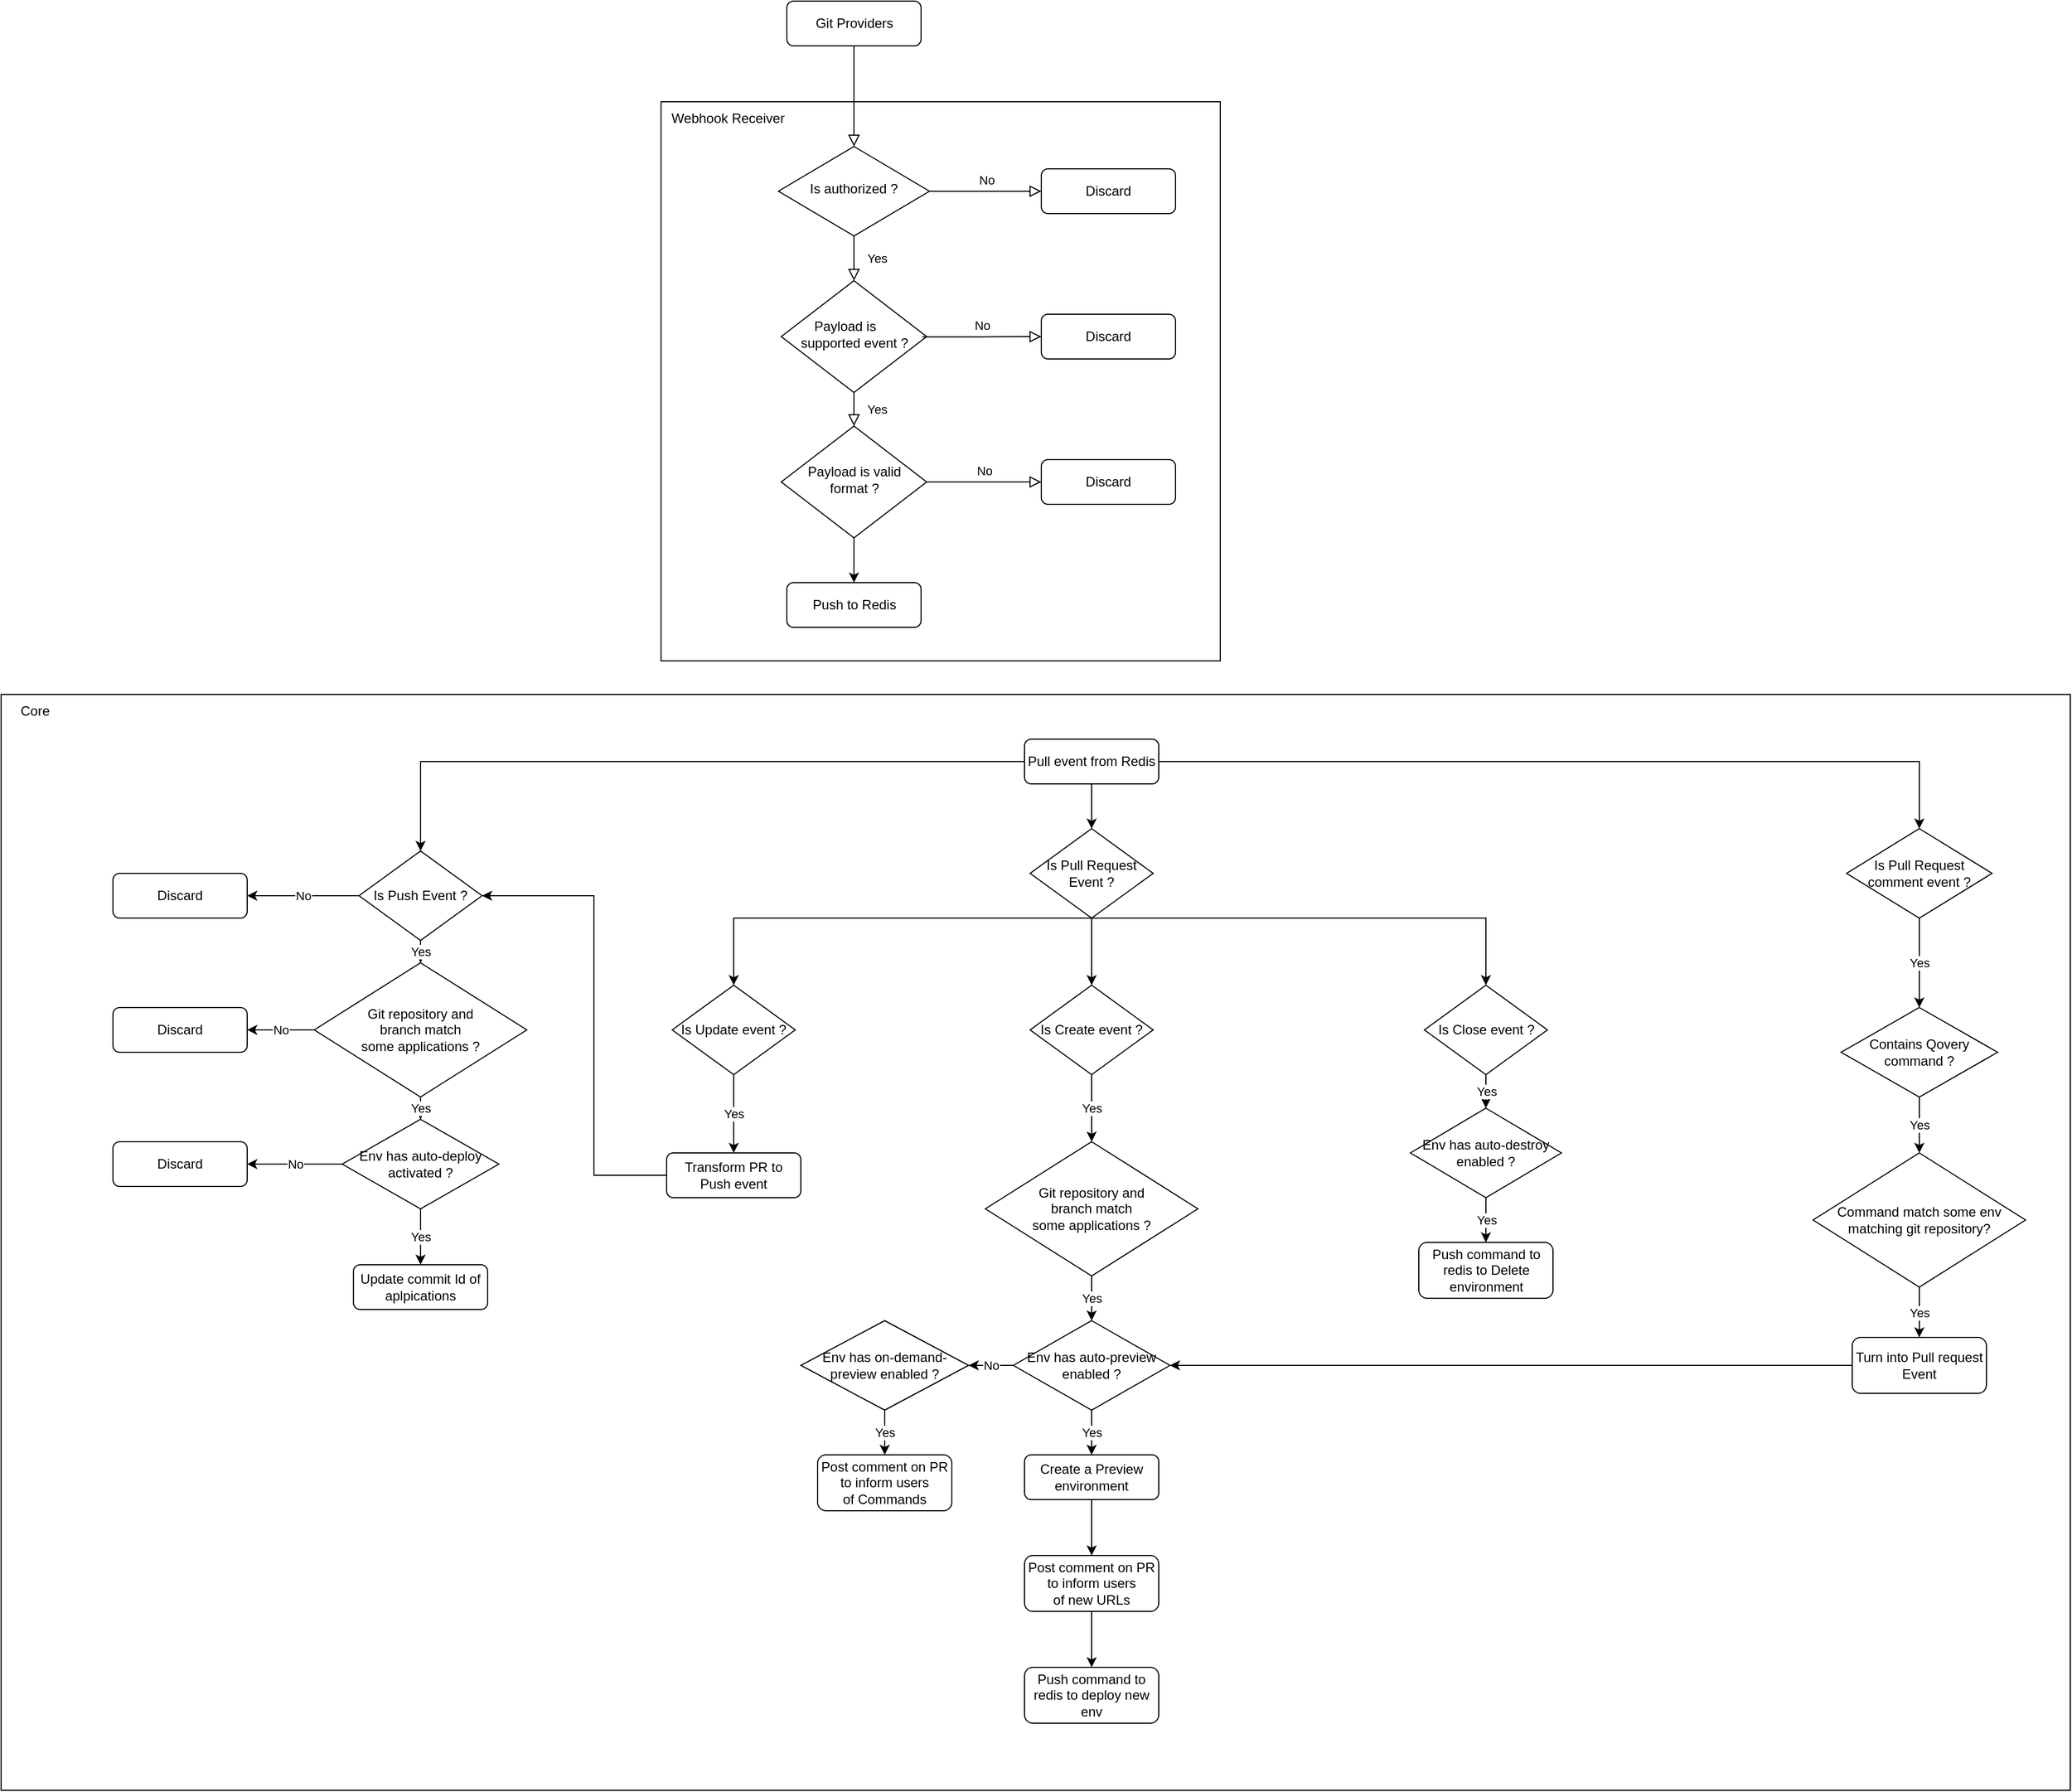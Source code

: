 <mxfile version="21.3.0" type="github">
  <diagram id="C5RBs43oDa-KdzZeNtuy" name="Page-1">
    <mxGraphModel dx="2165" dy="726" grid="1" gridSize="10" guides="1" tooltips="1" connect="1" arrows="1" fold="1" page="1" pageScale="1" pageWidth="827" pageHeight="1169" math="0" shadow="0">
      <root>
        <mxCell id="WIyWlLk6GJQsqaUBKTNV-0" />
        <mxCell id="WIyWlLk6GJQsqaUBKTNV-1" parent="WIyWlLk6GJQsqaUBKTNV-0" />
        <mxCell id="leTBzGV57b9p9-Zr7ypj-93" value="" style="rounded=0;whiteSpace=wrap;html=1;" vertex="1" parent="WIyWlLk6GJQsqaUBKTNV-1">
          <mxGeometry x="-550" y="660" width="1850" height="980" as="geometry" />
        </mxCell>
        <mxCell id="leTBzGV57b9p9-Zr7ypj-17" value="" style="whiteSpace=wrap;html=1;aspect=fixed;" vertex="1" parent="WIyWlLk6GJQsqaUBKTNV-1">
          <mxGeometry x="40" y="130" width="500" height="500" as="geometry" />
        </mxCell>
        <mxCell id="WIyWlLk6GJQsqaUBKTNV-2" value="" style="rounded=0;html=1;jettySize=auto;orthogonalLoop=1;fontSize=11;endArrow=block;endFill=0;endSize=8;strokeWidth=1;shadow=0;labelBackgroundColor=none;edgeStyle=orthogonalEdgeStyle;" parent="WIyWlLk6GJQsqaUBKTNV-1" source="WIyWlLk6GJQsqaUBKTNV-3" target="WIyWlLk6GJQsqaUBKTNV-6" edge="1">
          <mxGeometry relative="1" as="geometry" />
        </mxCell>
        <mxCell id="WIyWlLk6GJQsqaUBKTNV-3" value="Git Providers" style="rounded=1;whiteSpace=wrap;html=1;fontSize=12;glass=0;strokeWidth=1;shadow=0;" parent="WIyWlLk6GJQsqaUBKTNV-1" vertex="1">
          <mxGeometry x="152.5" y="40" width="120" height="40" as="geometry" />
        </mxCell>
        <mxCell id="WIyWlLk6GJQsqaUBKTNV-4" value="Yes" style="rounded=0;html=1;jettySize=auto;orthogonalLoop=1;fontSize=11;endArrow=block;endFill=0;endSize=8;strokeWidth=1;shadow=0;labelBackgroundColor=none;edgeStyle=orthogonalEdgeStyle;" parent="WIyWlLk6GJQsqaUBKTNV-1" source="WIyWlLk6GJQsqaUBKTNV-6" target="WIyWlLk6GJQsqaUBKTNV-10" edge="1">
          <mxGeometry y="20" relative="1" as="geometry">
            <mxPoint as="offset" />
          </mxGeometry>
        </mxCell>
        <mxCell id="WIyWlLk6GJQsqaUBKTNV-5" value="No" style="edgeStyle=orthogonalEdgeStyle;rounded=0;html=1;jettySize=auto;orthogonalLoop=1;fontSize=11;endArrow=block;endFill=0;endSize=8;strokeWidth=1;shadow=0;labelBackgroundColor=none;" parent="WIyWlLk6GJQsqaUBKTNV-1" source="WIyWlLk6GJQsqaUBKTNV-6" target="WIyWlLk6GJQsqaUBKTNV-7" edge="1">
          <mxGeometry x="0.007" y="10" relative="1" as="geometry">
            <mxPoint as="offset" />
          </mxGeometry>
        </mxCell>
        <mxCell id="WIyWlLk6GJQsqaUBKTNV-6" value="Is authorized ?" style="rhombus;whiteSpace=wrap;html=1;shadow=0;fontFamily=Helvetica;fontSize=12;align=center;strokeWidth=1;spacing=6;spacingTop=-4;" parent="WIyWlLk6GJQsqaUBKTNV-1" vertex="1">
          <mxGeometry x="145" y="170" width="135" height="80" as="geometry" />
        </mxCell>
        <mxCell id="WIyWlLk6GJQsqaUBKTNV-7" value="Discard" style="rounded=1;whiteSpace=wrap;html=1;fontSize=12;glass=0;strokeWidth=1;shadow=0;" parent="WIyWlLk6GJQsqaUBKTNV-1" vertex="1">
          <mxGeometry x="380" y="190" width="120" height="40" as="geometry" />
        </mxCell>
        <mxCell id="WIyWlLk6GJQsqaUBKTNV-10" value="Payload is&amp;nbsp;&amp;nbsp;&amp;nbsp;&amp;nbsp;&amp;nbsp; supported event ?" style="rhombus;whiteSpace=wrap;html=1;shadow=0;fontFamily=Helvetica;fontSize=12;align=center;strokeWidth=1;spacing=6;spacingTop=-4;" parent="WIyWlLk6GJQsqaUBKTNV-1" vertex="1">
          <mxGeometry x="147.5" y="290" width="130" height="100" as="geometry" />
        </mxCell>
        <mxCell id="leTBzGV57b9p9-Zr7ypj-0" value="Discard" style="rounded=1;whiteSpace=wrap;html=1;fontSize=12;glass=0;strokeWidth=1;shadow=0;" vertex="1" parent="WIyWlLk6GJQsqaUBKTNV-1">
          <mxGeometry x="380" y="320" width="120" height="40" as="geometry" />
        </mxCell>
        <mxCell id="leTBzGV57b9p9-Zr7ypj-15" value="" style="edgeStyle=orthogonalEdgeStyle;rounded=0;orthogonalLoop=1;jettySize=auto;html=1;" edge="1" parent="WIyWlLk6GJQsqaUBKTNV-1" source="leTBzGV57b9p9-Zr7ypj-5" target="leTBzGV57b9p9-Zr7ypj-14">
          <mxGeometry relative="1" as="geometry" />
        </mxCell>
        <mxCell id="leTBzGV57b9p9-Zr7ypj-5" value="Payload is valid&lt;br&gt; format ?" style="rhombus;whiteSpace=wrap;html=1;shadow=0;fontFamily=Helvetica;fontSize=12;align=center;strokeWidth=1;spacing=6;spacingTop=-4;" vertex="1" parent="WIyWlLk6GJQsqaUBKTNV-1">
          <mxGeometry x="147.5" y="420" width="130" height="100" as="geometry" />
        </mxCell>
        <mxCell id="leTBzGV57b9p9-Zr7ypj-6" value="Discard" style="rounded=1;whiteSpace=wrap;html=1;fontSize=12;glass=0;strokeWidth=1;shadow=0;" vertex="1" parent="WIyWlLk6GJQsqaUBKTNV-1">
          <mxGeometry x="380" y="450" width="120" height="40" as="geometry" />
        </mxCell>
        <mxCell id="leTBzGV57b9p9-Zr7ypj-9" value="No" style="edgeStyle=orthogonalEdgeStyle;rounded=0;html=1;jettySize=auto;orthogonalLoop=1;fontSize=11;endArrow=block;endFill=0;endSize=8;strokeWidth=1;shadow=0;labelBackgroundColor=none;entryX=0;entryY=0.5;entryDx=0;entryDy=0;exitX=0.97;exitY=0.502;exitDx=0;exitDy=0;exitPerimeter=0;" edge="1" parent="WIyWlLk6GJQsqaUBKTNV-1" source="WIyWlLk6GJQsqaUBKTNV-10" target="leTBzGV57b9p9-Zr7ypj-0">
          <mxGeometry x="0.007" y="10" relative="1" as="geometry">
            <mxPoint as="offset" />
            <mxPoint x="280" y="340" as="sourcePoint" />
            <mxPoint x="390" y="220" as="targetPoint" />
          </mxGeometry>
        </mxCell>
        <mxCell id="leTBzGV57b9p9-Zr7ypj-10" value="No" style="edgeStyle=orthogonalEdgeStyle;rounded=0;html=1;jettySize=auto;orthogonalLoop=1;fontSize=11;endArrow=block;endFill=0;endSize=8;strokeWidth=1;shadow=0;labelBackgroundColor=none;entryX=0;entryY=0.5;entryDx=0;entryDy=0;exitX=1;exitY=0.5;exitDx=0;exitDy=0;" edge="1" parent="WIyWlLk6GJQsqaUBKTNV-1" source="leTBzGV57b9p9-Zr7ypj-5" target="leTBzGV57b9p9-Zr7ypj-6">
          <mxGeometry x="0.007" y="10" relative="1" as="geometry">
            <mxPoint as="offset" />
            <mxPoint x="300" y="230" as="sourcePoint" />
            <mxPoint x="400" y="230" as="targetPoint" />
          </mxGeometry>
        </mxCell>
        <mxCell id="leTBzGV57b9p9-Zr7ypj-12" value="Yes" style="rounded=0;html=1;jettySize=auto;orthogonalLoop=1;fontSize=11;endArrow=block;endFill=0;endSize=8;strokeWidth=1;shadow=0;labelBackgroundColor=none;edgeStyle=orthogonalEdgeStyle;exitX=0.5;exitY=1;exitDx=0;exitDy=0;entryX=0.5;entryY=0;entryDx=0;entryDy=0;" edge="1" parent="WIyWlLk6GJQsqaUBKTNV-1" source="WIyWlLk6GJQsqaUBKTNV-10" target="leTBzGV57b9p9-Zr7ypj-5">
          <mxGeometry y="20" relative="1" as="geometry">
            <mxPoint as="offset" />
            <mxPoint x="223" y="260" as="sourcePoint" />
            <mxPoint x="223" y="300" as="targetPoint" />
          </mxGeometry>
        </mxCell>
        <mxCell id="leTBzGV57b9p9-Zr7ypj-14" value="Push to Redis" style="rounded=1;whiteSpace=wrap;html=1;fontSize=12;glass=0;strokeWidth=1;shadow=0;" vertex="1" parent="WIyWlLk6GJQsqaUBKTNV-1">
          <mxGeometry x="152.5" y="560" width="120" height="40" as="geometry" />
        </mxCell>
        <mxCell id="leTBzGV57b9p9-Zr7ypj-18" value="Webhook Receiver" style="text;strokeColor=none;align=center;fillColor=none;html=1;verticalAlign=middle;whiteSpace=wrap;rounded=0;" vertex="1" parent="WIyWlLk6GJQsqaUBKTNV-1">
          <mxGeometry x="40" y="130" width="120" height="30" as="geometry" />
        </mxCell>
        <mxCell id="leTBzGV57b9p9-Zr7ypj-23" value="" style="edgeStyle=orthogonalEdgeStyle;rounded=0;orthogonalLoop=1;jettySize=auto;html=1;" edge="1" parent="WIyWlLk6GJQsqaUBKTNV-1" source="leTBzGV57b9p9-Zr7ypj-19" target="leTBzGV57b9p9-Zr7ypj-20">
          <mxGeometry relative="1" as="geometry" />
        </mxCell>
        <mxCell id="leTBzGV57b9p9-Zr7ypj-46" value="" style="edgeStyle=orthogonalEdgeStyle;rounded=0;orthogonalLoop=1;jettySize=auto;html=1;" edge="1" parent="WIyWlLk6GJQsqaUBKTNV-1" source="leTBzGV57b9p9-Zr7ypj-19" target="leTBzGV57b9p9-Zr7ypj-21">
          <mxGeometry relative="1" as="geometry" />
        </mxCell>
        <mxCell id="leTBzGV57b9p9-Zr7ypj-83" style="edgeStyle=orthogonalEdgeStyle;rounded=0;orthogonalLoop=1;jettySize=auto;html=1;exitX=1;exitY=0.5;exitDx=0;exitDy=0;entryX=0.5;entryY=0;entryDx=0;entryDy=0;" edge="1" parent="WIyWlLk6GJQsqaUBKTNV-1" source="leTBzGV57b9p9-Zr7ypj-19" target="leTBzGV57b9p9-Zr7ypj-22">
          <mxGeometry relative="1" as="geometry" />
        </mxCell>
        <mxCell id="leTBzGV57b9p9-Zr7ypj-19" value="Pull event from Redis" style="rounded=1;whiteSpace=wrap;html=1;fontSize=12;glass=0;strokeWidth=1;shadow=0;" vertex="1" parent="WIyWlLk6GJQsqaUBKTNV-1">
          <mxGeometry x="365" y="700" width="120" height="40" as="geometry" />
        </mxCell>
        <mxCell id="leTBzGV57b9p9-Zr7ypj-36" value="No" style="edgeStyle=orthogonalEdgeStyle;rounded=0;orthogonalLoop=1;jettySize=auto;html=1;" edge="1" parent="WIyWlLk6GJQsqaUBKTNV-1" source="leTBzGV57b9p9-Zr7ypj-20" target="leTBzGV57b9p9-Zr7ypj-35">
          <mxGeometry relative="1" as="geometry" />
        </mxCell>
        <mxCell id="leTBzGV57b9p9-Zr7ypj-40" value="Yes" style="edgeStyle=orthogonalEdgeStyle;rounded=0;orthogonalLoop=1;jettySize=auto;html=1;" edge="1" parent="WIyWlLk6GJQsqaUBKTNV-1" source="leTBzGV57b9p9-Zr7ypj-20" target="leTBzGV57b9p9-Zr7ypj-39">
          <mxGeometry relative="1" as="geometry" />
        </mxCell>
        <mxCell id="leTBzGV57b9p9-Zr7ypj-20" value="Is Push Event ?" style="rhombus;whiteSpace=wrap;html=1;" vertex="1" parent="WIyWlLk6GJQsqaUBKTNV-1">
          <mxGeometry x="-230" y="800" width="110" height="80" as="geometry" />
        </mxCell>
        <mxCell id="leTBzGV57b9p9-Zr7ypj-48" value="" style="edgeStyle=orthogonalEdgeStyle;rounded=0;orthogonalLoop=1;jettySize=auto;html=1;" edge="1" parent="WIyWlLk6GJQsqaUBKTNV-1" source="leTBzGV57b9p9-Zr7ypj-21" target="leTBzGV57b9p9-Zr7ypj-47">
          <mxGeometry relative="1" as="geometry">
            <Array as="points">
              <mxPoint x="105" y="860" />
            </Array>
          </mxGeometry>
        </mxCell>
        <mxCell id="leTBzGV57b9p9-Zr7ypj-50" style="edgeStyle=orthogonalEdgeStyle;rounded=0;orthogonalLoop=1;jettySize=auto;html=1;exitX=0.5;exitY=1;exitDx=0;exitDy=0;entryX=0.5;entryY=0;entryDx=0;entryDy=0;" edge="1" parent="WIyWlLk6GJQsqaUBKTNV-1" source="leTBzGV57b9p9-Zr7ypj-21" target="leTBzGV57b9p9-Zr7ypj-49">
          <mxGeometry relative="1" as="geometry" />
        </mxCell>
        <mxCell id="leTBzGV57b9p9-Zr7ypj-52" style="edgeStyle=orthogonalEdgeStyle;rounded=0;orthogonalLoop=1;jettySize=auto;html=1;exitX=0.5;exitY=1;exitDx=0;exitDy=0;entryX=0.5;entryY=0;entryDx=0;entryDy=0;" edge="1" parent="WIyWlLk6GJQsqaUBKTNV-1" source="leTBzGV57b9p9-Zr7ypj-21" target="leTBzGV57b9p9-Zr7ypj-51">
          <mxGeometry relative="1" as="geometry">
            <Array as="points">
              <mxPoint x="777" y="860" />
            </Array>
          </mxGeometry>
        </mxCell>
        <mxCell id="leTBzGV57b9p9-Zr7ypj-21" value="&lt;div&gt;Is Pull Request Event ?&lt;/div&gt;" style="rhombus;whiteSpace=wrap;html=1;" vertex="1" parent="WIyWlLk6GJQsqaUBKTNV-1">
          <mxGeometry x="370" y="780" width="110" height="80" as="geometry" />
        </mxCell>
        <mxCell id="leTBzGV57b9p9-Zr7ypj-86" value="Yes" style="edgeStyle=orthogonalEdgeStyle;rounded=0;orthogonalLoop=1;jettySize=auto;html=1;" edge="1" parent="WIyWlLk6GJQsqaUBKTNV-1" source="leTBzGV57b9p9-Zr7ypj-22" target="leTBzGV57b9p9-Zr7ypj-85">
          <mxGeometry relative="1" as="geometry" />
        </mxCell>
        <mxCell id="leTBzGV57b9p9-Zr7ypj-22" value="Is Pull Request comment event ?" style="rhombus;whiteSpace=wrap;html=1;" vertex="1" parent="WIyWlLk6GJQsqaUBKTNV-1">
          <mxGeometry x="1100" y="780" width="130" height="80" as="geometry" />
        </mxCell>
        <mxCell id="leTBzGV57b9p9-Zr7ypj-30" value="Yes" style="edgeStyle=orthogonalEdgeStyle;rounded=0;orthogonalLoop=1;jettySize=auto;html=1;" edge="1" parent="WIyWlLk6GJQsqaUBKTNV-1" source="leTBzGV57b9p9-Zr7ypj-25" target="leTBzGV57b9p9-Zr7ypj-29">
          <mxGeometry relative="1" as="geometry" />
        </mxCell>
        <mxCell id="leTBzGV57b9p9-Zr7ypj-38" value="No" style="edgeStyle=orthogonalEdgeStyle;rounded=0;orthogonalLoop=1;jettySize=auto;html=1;" edge="1" parent="WIyWlLk6GJQsqaUBKTNV-1" source="leTBzGV57b9p9-Zr7ypj-25" target="leTBzGV57b9p9-Zr7ypj-37">
          <mxGeometry relative="1" as="geometry" />
        </mxCell>
        <mxCell id="leTBzGV57b9p9-Zr7ypj-25" value="Env has auto-deploy&lt;br&gt; activated ?" style="rhombus;whiteSpace=wrap;html=1;" vertex="1" parent="WIyWlLk6GJQsqaUBKTNV-1">
          <mxGeometry x="-245" y="1040" width="140" height="80" as="geometry" />
        </mxCell>
        <mxCell id="leTBzGV57b9p9-Zr7ypj-29" value="Update commit Id of aplpications" style="rounded=1;whiteSpace=wrap;html=1;fontSize=12;glass=0;strokeWidth=1;shadow=0;" vertex="1" parent="WIyWlLk6GJQsqaUBKTNV-1">
          <mxGeometry x="-235" y="1170" width="120" height="40" as="geometry" />
        </mxCell>
        <mxCell id="leTBzGV57b9p9-Zr7ypj-35" value="Discard" style="rounded=1;whiteSpace=wrap;html=1;fontSize=12;glass=0;strokeWidth=1;shadow=0;" vertex="1" parent="WIyWlLk6GJQsqaUBKTNV-1">
          <mxGeometry x="-450" y="820" width="120" height="40" as="geometry" />
        </mxCell>
        <mxCell id="leTBzGV57b9p9-Zr7ypj-37" value="Discard" style="rounded=1;whiteSpace=wrap;html=1;fontSize=12;glass=0;strokeWidth=1;shadow=0;" vertex="1" parent="WIyWlLk6GJQsqaUBKTNV-1">
          <mxGeometry x="-450" y="1060" width="120" height="40" as="geometry" />
        </mxCell>
        <mxCell id="leTBzGV57b9p9-Zr7ypj-42" value="Yes" style="edgeStyle=orthogonalEdgeStyle;rounded=0;orthogonalLoop=1;jettySize=auto;html=1;" edge="1" parent="WIyWlLk6GJQsqaUBKTNV-1" source="leTBzGV57b9p9-Zr7ypj-39" target="leTBzGV57b9p9-Zr7ypj-25">
          <mxGeometry relative="1" as="geometry" />
        </mxCell>
        <mxCell id="leTBzGV57b9p9-Zr7ypj-45" value="No" style="edgeStyle=orthogonalEdgeStyle;rounded=0;orthogonalLoop=1;jettySize=auto;html=1;" edge="1" parent="WIyWlLk6GJQsqaUBKTNV-1" source="leTBzGV57b9p9-Zr7ypj-39" target="leTBzGV57b9p9-Zr7ypj-44">
          <mxGeometry relative="1" as="geometry" />
        </mxCell>
        <mxCell id="leTBzGV57b9p9-Zr7ypj-39" value="&lt;div&gt;Git repository and &lt;br&gt;branch match &lt;br&gt;some applications ?&lt;br&gt;&lt;/div&gt;" style="rhombus;whiteSpace=wrap;html=1;" vertex="1" parent="WIyWlLk6GJQsqaUBKTNV-1">
          <mxGeometry x="-270" y="900" width="190" height="120" as="geometry" />
        </mxCell>
        <mxCell id="leTBzGV57b9p9-Zr7ypj-44" value="Discard" style="rounded=1;whiteSpace=wrap;html=1;fontSize=12;glass=0;strokeWidth=1;shadow=0;" vertex="1" parent="WIyWlLk6GJQsqaUBKTNV-1">
          <mxGeometry x="-450" y="940" width="120" height="40" as="geometry" />
        </mxCell>
        <mxCell id="leTBzGV57b9p9-Zr7ypj-57" value="Yes" style="edgeStyle=orthogonalEdgeStyle;rounded=0;orthogonalLoop=1;jettySize=auto;html=1;" edge="1" parent="WIyWlLk6GJQsqaUBKTNV-1" source="leTBzGV57b9p9-Zr7ypj-47" target="leTBzGV57b9p9-Zr7ypj-56">
          <mxGeometry relative="1" as="geometry" />
        </mxCell>
        <mxCell id="leTBzGV57b9p9-Zr7ypj-47" value="&lt;div&gt;Is Update event ? &lt;br&gt;&lt;/div&gt;" style="rhombus;whiteSpace=wrap;html=1;" vertex="1" parent="WIyWlLk6GJQsqaUBKTNV-1">
          <mxGeometry x="50" y="920" width="110" height="80" as="geometry" />
        </mxCell>
        <mxCell id="leTBzGV57b9p9-Zr7ypj-60" value="Yes" style="edgeStyle=orthogonalEdgeStyle;rounded=0;orthogonalLoop=1;jettySize=auto;html=1;entryX=0.5;entryY=0;entryDx=0;entryDy=0;" edge="1" parent="WIyWlLk6GJQsqaUBKTNV-1" source="leTBzGV57b9p9-Zr7ypj-49" target="leTBzGV57b9p9-Zr7ypj-61">
          <mxGeometry relative="1" as="geometry">
            <mxPoint x="430" y="1080" as="targetPoint" />
          </mxGeometry>
        </mxCell>
        <mxCell id="leTBzGV57b9p9-Zr7ypj-49" value="&lt;div&gt;Is Create event ? &lt;br&gt;&lt;/div&gt;" style="rhombus;whiteSpace=wrap;html=1;" vertex="1" parent="WIyWlLk6GJQsqaUBKTNV-1">
          <mxGeometry x="370" y="920" width="110" height="80" as="geometry" />
        </mxCell>
        <mxCell id="leTBzGV57b9p9-Zr7ypj-75" value="Yes" style="edgeStyle=orthogonalEdgeStyle;rounded=0;orthogonalLoop=1;jettySize=auto;html=1;" edge="1" parent="WIyWlLk6GJQsqaUBKTNV-1" source="leTBzGV57b9p9-Zr7ypj-51" target="leTBzGV57b9p9-Zr7ypj-74">
          <mxGeometry relative="1" as="geometry" />
        </mxCell>
        <mxCell id="leTBzGV57b9p9-Zr7ypj-51" value="&lt;div&gt;Is Close event ? &lt;br&gt;&lt;/div&gt;" style="rhombus;whiteSpace=wrap;html=1;" vertex="1" parent="WIyWlLk6GJQsqaUBKTNV-1">
          <mxGeometry x="722.5" y="920" width="110" height="80" as="geometry" />
        </mxCell>
        <mxCell id="leTBzGV57b9p9-Zr7ypj-58" style="edgeStyle=orthogonalEdgeStyle;rounded=0;orthogonalLoop=1;jettySize=auto;html=1;exitX=0;exitY=0.5;exitDx=0;exitDy=0;entryX=1;entryY=0.5;entryDx=0;entryDy=0;" edge="1" parent="WIyWlLk6GJQsqaUBKTNV-1" source="leTBzGV57b9p9-Zr7ypj-56" target="leTBzGV57b9p9-Zr7ypj-20">
          <mxGeometry relative="1" as="geometry">
            <Array as="points">
              <mxPoint x="-20" y="1090" />
              <mxPoint x="-20" y="840" />
            </Array>
          </mxGeometry>
        </mxCell>
        <mxCell id="leTBzGV57b9p9-Zr7ypj-56" value="Transform PR to Push event" style="rounded=1;whiteSpace=wrap;html=1;fontSize=12;glass=0;strokeWidth=1;shadow=0;" vertex="1" parent="WIyWlLk6GJQsqaUBKTNV-1">
          <mxGeometry x="45" y="1070" width="120" height="40" as="geometry" />
        </mxCell>
        <mxCell id="leTBzGV57b9p9-Zr7ypj-63" value="Yes" style="edgeStyle=orthogonalEdgeStyle;rounded=0;orthogonalLoop=1;jettySize=auto;html=1;" edge="1" parent="WIyWlLk6GJQsqaUBKTNV-1" source="leTBzGV57b9p9-Zr7ypj-61" target="leTBzGV57b9p9-Zr7ypj-62">
          <mxGeometry relative="1" as="geometry" />
        </mxCell>
        <mxCell id="leTBzGV57b9p9-Zr7ypj-61" value="&lt;div&gt;Git repository and &lt;br&gt;branch match &lt;br&gt;some applications ?&lt;br&gt;&lt;/div&gt;" style="rhombus;whiteSpace=wrap;html=1;" vertex="1" parent="WIyWlLk6GJQsqaUBKTNV-1">
          <mxGeometry x="330" y="1060" width="190" height="120" as="geometry" />
        </mxCell>
        <mxCell id="leTBzGV57b9p9-Zr7ypj-65" value="Yes" style="edgeStyle=orthogonalEdgeStyle;rounded=0;orthogonalLoop=1;jettySize=auto;html=1;" edge="1" parent="WIyWlLk6GJQsqaUBKTNV-1" source="leTBzGV57b9p9-Zr7ypj-62" target="leTBzGV57b9p9-Zr7ypj-64">
          <mxGeometry relative="1" as="geometry" />
        </mxCell>
        <mxCell id="leTBzGV57b9p9-Zr7ypj-69" value="No" style="edgeStyle=orthogonalEdgeStyle;rounded=0;orthogonalLoop=1;jettySize=auto;html=1;" edge="1" parent="WIyWlLk6GJQsqaUBKTNV-1" source="leTBzGV57b9p9-Zr7ypj-62" target="leTBzGV57b9p9-Zr7ypj-68">
          <mxGeometry relative="1" as="geometry" />
        </mxCell>
        <mxCell id="leTBzGV57b9p9-Zr7ypj-62" value="Env has auto-preview enabled ?" style="rhombus;whiteSpace=wrap;html=1;" vertex="1" parent="WIyWlLk6GJQsqaUBKTNV-1">
          <mxGeometry x="355" y="1220" width="140" height="80" as="geometry" />
        </mxCell>
        <mxCell id="leTBzGV57b9p9-Zr7ypj-67" value="" style="edgeStyle=orthogonalEdgeStyle;rounded=0;orthogonalLoop=1;jettySize=auto;html=1;" edge="1" parent="WIyWlLk6GJQsqaUBKTNV-1" source="leTBzGV57b9p9-Zr7ypj-64" target="leTBzGV57b9p9-Zr7ypj-66">
          <mxGeometry relative="1" as="geometry" />
        </mxCell>
        <mxCell id="leTBzGV57b9p9-Zr7ypj-64" value="Create a Preview environment" style="rounded=1;whiteSpace=wrap;html=1;fontSize=12;glass=0;strokeWidth=1;shadow=0;" vertex="1" parent="WIyWlLk6GJQsqaUBKTNV-1">
          <mxGeometry x="365" y="1340" width="120" height="40" as="geometry" />
        </mxCell>
        <mxCell id="leTBzGV57b9p9-Zr7ypj-81" value="" style="edgeStyle=orthogonalEdgeStyle;rounded=0;orthogonalLoop=1;jettySize=auto;html=1;" edge="1" parent="WIyWlLk6GJQsqaUBKTNV-1" source="leTBzGV57b9p9-Zr7ypj-66" target="leTBzGV57b9p9-Zr7ypj-80">
          <mxGeometry relative="1" as="geometry" />
        </mxCell>
        <mxCell id="leTBzGV57b9p9-Zr7ypj-66" value="Post comment on PR to inform users&lt;br&gt;of new URLs" style="rounded=1;whiteSpace=wrap;html=1;fontSize=12;glass=0;strokeWidth=1;shadow=0;" vertex="1" parent="WIyWlLk6GJQsqaUBKTNV-1">
          <mxGeometry x="365" y="1430" width="120" height="50" as="geometry" />
        </mxCell>
        <mxCell id="leTBzGV57b9p9-Zr7ypj-71" value="Yes" style="edgeStyle=orthogonalEdgeStyle;rounded=0;orthogonalLoop=1;jettySize=auto;html=1;" edge="1" parent="WIyWlLk6GJQsqaUBKTNV-1" source="leTBzGV57b9p9-Zr7ypj-68" target="leTBzGV57b9p9-Zr7ypj-70">
          <mxGeometry relative="1" as="geometry" />
        </mxCell>
        <mxCell id="leTBzGV57b9p9-Zr7ypj-68" value="Env has on-demand-preview enabled ?" style="rhombus;whiteSpace=wrap;html=1;" vertex="1" parent="WIyWlLk6GJQsqaUBKTNV-1">
          <mxGeometry x="165" y="1220" width="150" height="80" as="geometry" />
        </mxCell>
        <mxCell id="leTBzGV57b9p9-Zr7ypj-70" value="Post comment on PR to inform users&lt;br&gt;of Commands" style="rounded=1;whiteSpace=wrap;html=1;fontSize=12;glass=0;strokeWidth=1;shadow=0;" vertex="1" parent="WIyWlLk6GJQsqaUBKTNV-1">
          <mxGeometry x="180" y="1340" width="120" height="50" as="geometry" />
        </mxCell>
        <mxCell id="leTBzGV57b9p9-Zr7ypj-72" value="Push command to redis to Delete environment" style="rounded=1;whiteSpace=wrap;html=1;fontSize=12;glass=0;strokeWidth=1;shadow=0;" vertex="1" parent="WIyWlLk6GJQsqaUBKTNV-1">
          <mxGeometry x="717.5" y="1150" width="120" height="50" as="geometry" />
        </mxCell>
        <mxCell id="leTBzGV57b9p9-Zr7ypj-82" value="Yes" style="edgeStyle=orthogonalEdgeStyle;rounded=0;orthogonalLoop=1;jettySize=auto;html=1;" edge="1" parent="WIyWlLk6GJQsqaUBKTNV-1" source="leTBzGV57b9p9-Zr7ypj-74" target="leTBzGV57b9p9-Zr7ypj-72">
          <mxGeometry relative="1" as="geometry" />
        </mxCell>
        <mxCell id="leTBzGV57b9p9-Zr7ypj-74" value="Env has auto-destroy enabled ?" style="rhombus;whiteSpace=wrap;html=1;" vertex="1" parent="WIyWlLk6GJQsqaUBKTNV-1">
          <mxGeometry x="710" y="1030" width="135" height="80" as="geometry" />
        </mxCell>
        <mxCell id="leTBzGV57b9p9-Zr7ypj-80" value="Push command to redis to deploy new env" style="rounded=1;whiteSpace=wrap;html=1;fontSize=12;glass=0;strokeWidth=1;shadow=0;" vertex="1" parent="WIyWlLk6GJQsqaUBKTNV-1">
          <mxGeometry x="365" y="1530" width="120" height="50" as="geometry" />
        </mxCell>
        <mxCell id="leTBzGV57b9p9-Zr7ypj-89" value="Yes" style="edgeStyle=orthogonalEdgeStyle;rounded=0;orthogonalLoop=1;jettySize=auto;html=1;" edge="1" parent="WIyWlLk6GJQsqaUBKTNV-1" source="leTBzGV57b9p9-Zr7ypj-84" target="leTBzGV57b9p9-Zr7ypj-88">
          <mxGeometry relative="1" as="geometry" />
        </mxCell>
        <mxCell id="leTBzGV57b9p9-Zr7ypj-84" value="&lt;div&gt;Command match some env matching git repository?&lt;br&gt;&lt;/div&gt;" style="rhombus;whiteSpace=wrap;html=1;" vertex="1" parent="WIyWlLk6GJQsqaUBKTNV-1">
          <mxGeometry x="1070" y="1070" width="190" height="120" as="geometry" />
        </mxCell>
        <mxCell id="leTBzGV57b9p9-Zr7ypj-87" value="Yes" style="edgeStyle=orthogonalEdgeStyle;rounded=0;orthogonalLoop=1;jettySize=auto;html=1;" edge="1" parent="WIyWlLk6GJQsqaUBKTNV-1" source="leTBzGV57b9p9-Zr7ypj-85" target="leTBzGV57b9p9-Zr7ypj-84">
          <mxGeometry relative="1" as="geometry" />
        </mxCell>
        <mxCell id="leTBzGV57b9p9-Zr7ypj-85" value="Contains Qovery command ?" style="rhombus;whiteSpace=wrap;html=1;" vertex="1" parent="WIyWlLk6GJQsqaUBKTNV-1">
          <mxGeometry x="1095" y="940" width="140" height="80" as="geometry" />
        </mxCell>
        <mxCell id="leTBzGV57b9p9-Zr7ypj-90" style="edgeStyle=orthogonalEdgeStyle;rounded=0;orthogonalLoop=1;jettySize=auto;html=1;entryX=1;entryY=0.5;entryDx=0;entryDy=0;" edge="1" parent="WIyWlLk6GJQsqaUBKTNV-1" source="leTBzGV57b9p9-Zr7ypj-88" target="leTBzGV57b9p9-Zr7ypj-62">
          <mxGeometry relative="1" as="geometry" />
        </mxCell>
        <mxCell id="leTBzGV57b9p9-Zr7ypj-88" value="Turn into Pull request Event " style="rounded=1;whiteSpace=wrap;html=1;fontSize=12;glass=0;strokeWidth=1;shadow=0;" vertex="1" parent="WIyWlLk6GJQsqaUBKTNV-1">
          <mxGeometry x="1105" y="1235" width="120" height="50" as="geometry" />
        </mxCell>
        <mxCell id="leTBzGV57b9p9-Zr7ypj-94" value="Core" style="text;strokeColor=none;align=center;fillColor=none;html=1;verticalAlign=middle;whiteSpace=wrap;rounded=0;" vertex="1" parent="WIyWlLk6GJQsqaUBKTNV-1">
          <mxGeometry x="-550" y="660" width="61" height="30" as="geometry" />
        </mxCell>
      </root>
    </mxGraphModel>
  </diagram>
</mxfile>
